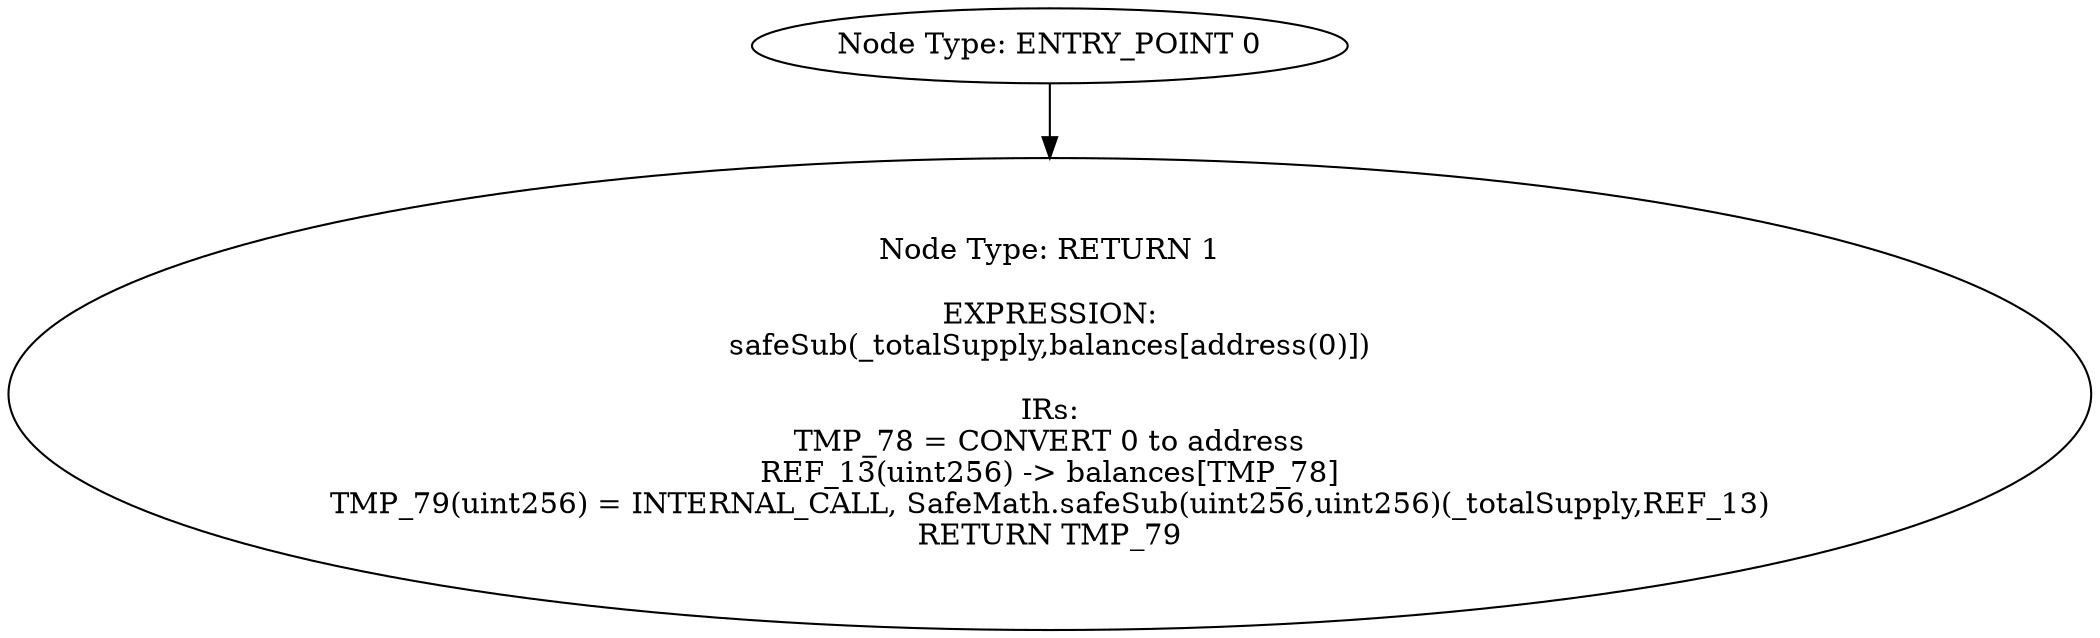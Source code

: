 digraph{
0[label="Node Type: ENTRY_POINT 0
"];
0->1;
1[label="Node Type: RETURN 1

EXPRESSION:
safeSub(_totalSupply,balances[address(0)])

IRs:
TMP_78 = CONVERT 0 to address
REF_13(uint256) -> balances[TMP_78]
TMP_79(uint256) = INTERNAL_CALL, SafeMath.safeSub(uint256,uint256)(_totalSupply,REF_13)
RETURN TMP_79"];
}

